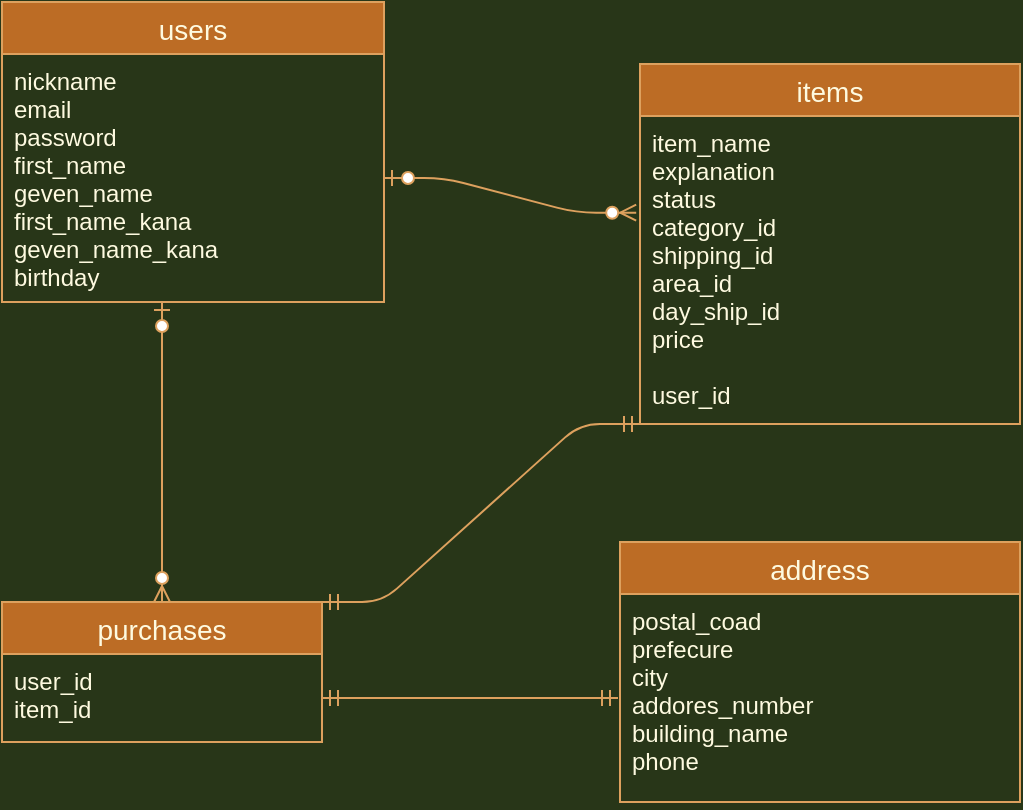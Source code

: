 <mxfile version="13.6.5">
    <diagram id="ZA9rp6zVAw8nvMOatdfZ" name="ページ1">
        <mxGraphModel dx="540" dy="654" grid="1" gridSize="10" guides="1" tooltips="1" connect="1" arrows="1" fold="1" page="1" pageScale="1" pageWidth="827" pageHeight="1169" background="#283618" math="0" shadow="0">
            <root>
                <mxCell id="0"/>
                <mxCell id="1" parent="0"/>
                <mxCell id="6" value="items" style="swimlane;fontStyle=0;childLayout=stackLayout;horizontal=1;startSize=26;horizontalStack=0;resizeParent=1;resizeParentMax=0;resizeLast=0;collapsible=1;marginBottom=0;align=center;fontSize=14;fillColor=#BC6C25;strokeColor=#DDA15E;fontColor=#FEFAE0;" vertex="1" parent="1">
                    <mxGeometry x="370" y="81" width="190" height="180" as="geometry"/>
                </mxCell>
                <mxCell id="8" value="item_name&#10;explanation&#10;status&#10;category_id&#10;shipping_id&#10;area_id&#10;day_ship_id&#10;price&#10;&#10;user_id" style="text;strokeColor=none;fillColor=none;spacingLeft=4;spacingRight=4;overflow=hidden;rotatable=0;points=[[0,0.5],[1,0.5]];portConstraint=eastwest;fontSize=12;fontColor=#FEFAE0;" vertex="1" parent="6">
                    <mxGeometry y="26" width="190" height="154" as="geometry"/>
                </mxCell>
                <mxCell id="34" style="edgeStyle=none;rounded=0;orthogonalLoop=1;jettySize=auto;html=1;exitX=0;exitY=0.5;exitDx=0;exitDy=0;startArrow=none;startFill=0;fontFamily=Helvetica;strokeColor=#DDA15E;fontColor=#FEFAE0;labelBackgroundColor=#283618;" edge="1" parent="6" source="8" target="8">
                    <mxGeometry relative="1" as="geometry"/>
                </mxCell>
                <mxCell id="16" value="purchases" style="swimlane;fontStyle=0;childLayout=stackLayout;horizontal=1;startSize=26;horizontalStack=0;resizeParent=1;resizeParentMax=0;resizeLast=0;collapsible=1;marginBottom=0;align=center;fontSize=14;fillColor=#BC6C25;strokeColor=#DDA15E;fontColor=#FEFAE0;" vertex="1" parent="1">
                    <mxGeometry x="51" y="350" width="160" height="70" as="geometry"/>
                </mxCell>
                <mxCell id="17" value="user_id&#10;item_id&#10;&#10;&#10;" style="text;strokeColor=none;fillColor=none;spacingLeft=4;spacingRight=4;overflow=hidden;rotatable=0;points=[[0,0.5],[1,0.5]];portConstraint=eastwest;fontSize=12;fontColor=#FEFAE0;" vertex="1" parent="16">
                    <mxGeometry y="26" width="160" height="44" as="geometry"/>
                </mxCell>
                <mxCell id="44" value="" style="edgeStyle=entityRelationEdgeStyle;fontSize=12;html=1;endArrow=ERmandOne;startArrow=ERmandOne;strokeColor=#DDA15E;fillColor=#BC6C25;exitX=1;exitY=0;exitDx=0;exitDy=0;fontColor=#FEFAE0;labelBackgroundColor=#283618;" edge="1" parent="1" source="16">
                    <mxGeometry width="100" height="100" relative="1" as="geometry">
                        <mxPoint x="220" y="350" as="sourcePoint"/>
                        <mxPoint x="370" y="261" as="targetPoint"/>
                    </mxGeometry>
                </mxCell>
                <mxCell id="50" value="" style="fontSize=12;html=1;endArrow=ERmandOne;startArrow=ERmandOne;strokeColor=#DDA15E;fillColor=#BC6C25;exitX=1;exitY=0.5;exitDx=0;exitDy=0;fontColor=#FEFAE0;labelBackgroundColor=#283618;" edge="1" parent="1" source="17">
                    <mxGeometry width="100" height="100" relative="1" as="geometry">
                        <mxPoint x="200" y="560" as="sourcePoint"/>
                        <mxPoint x="359" y="398" as="targetPoint"/>
                        <Array as="points">
                            <mxPoint x="340" y="398"/>
                        </Array>
                    </mxGeometry>
                </mxCell>
                <mxCell id="53" value="" style="edgeStyle=entityRelationEdgeStyle;fontSize=12;html=1;endArrow=ERzeroToMany;startArrow=ERzeroToOne;strokeColor=#DDA15E;fillColor=#BC6C25;exitX=1;exitY=0.5;exitDx=0;exitDy=0;entryX=-0.01;entryY=0.314;entryDx=0;entryDy=0;entryPerimeter=0;fontColor=#FEFAE0;labelBackgroundColor=#283618;" edge="1" parent="1" source="4" target="8">
                    <mxGeometry width="100" height="100" relative="1" as="geometry">
                        <mxPoint x="230" y="310" as="sourcePoint"/>
                        <mxPoint x="370" y="170" as="targetPoint"/>
                    </mxGeometry>
                </mxCell>
                <mxCell id="54" value="" style="fontSize=12;html=1;endArrow=ERzeroToMany;startArrow=ERzeroToOne;strokeColor=#DDA15E;fillColor=#BC6C25;entryX=0.5;entryY=0;entryDx=0;entryDy=0;fontColor=#FEFAE0;labelBackgroundColor=#283618;" edge="1" parent="1" target="16">
                    <mxGeometry width="100" height="100" relative="1" as="geometry">
                        <mxPoint x="131" y="200" as="sourcePoint"/>
                        <mxPoint x="130" y="340" as="targetPoint"/>
                    </mxGeometry>
                </mxCell>
                <mxCell id="2" value="users" style="swimlane;fontStyle=0;childLayout=stackLayout;horizontal=1;startSize=26;horizontalStack=0;resizeParent=1;resizeParentMax=0;resizeLast=0;collapsible=1;marginBottom=0;align=center;fontSize=14;fillColor=#BC6C25;strokeColor=#DDA15E;fontColor=#FEFAE0;" vertex="1" parent="1">
                    <mxGeometry x="51" y="50" width="191" height="150" as="geometry"/>
                </mxCell>
                <mxCell id="4" value="nickname&#10;email&#10;password&#10;first_name&#10;geven_name&#10;first_name_kana&#10;geven_name_kana&#10;birthday" style="text;strokeColor=none;fillColor=none;spacingLeft=4;spacingRight=4;overflow=hidden;rotatable=0;points=[[0,0.5],[1,0.5]];portConstraint=eastwest;fontSize=12;fontFamily=Helvetica;fontColor=#FEFAE0;" vertex="1" parent="2">
                    <mxGeometry y="26" width="191" height="124" as="geometry"/>
                </mxCell>
                <mxCell id="20" value="address" style="swimlane;fontStyle=0;childLayout=stackLayout;horizontal=1;startSize=26;horizontalStack=0;resizeParent=1;resizeParentMax=0;resizeLast=0;collapsible=1;marginBottom=0;align=center;fontSize=14;fillColor=#BC6C25;strokeColor=#DDA15E;fontColor=#FEFAE0;" vertex="1" parent="1">
                    <mxGeometry x="360" y="320" width="200" height="130" as="geometry"/>
                </mxCell>
                <mxCell id="21" value="postal_coad&#10;prefecure&#10;city&#10;addores_number&#10;building_name&#10;phone&#10;" style="text;strokeColor=none;fillColor=none;spacingLeft=4;spacingRight=4;overflow=hidden;rotatable=0;points=[[0,0.5],[1,0.5]];portConstraint=eastwest;fontSize=12;fontColor=#FEFAE0;" vertex="1" parent="20">
                    <mxGeometry y="26" width="200" height="104" as="geometry"/>
                </mxCell>
            </root>
        </mxGraphModel>
    </diagram>
</mxfile>